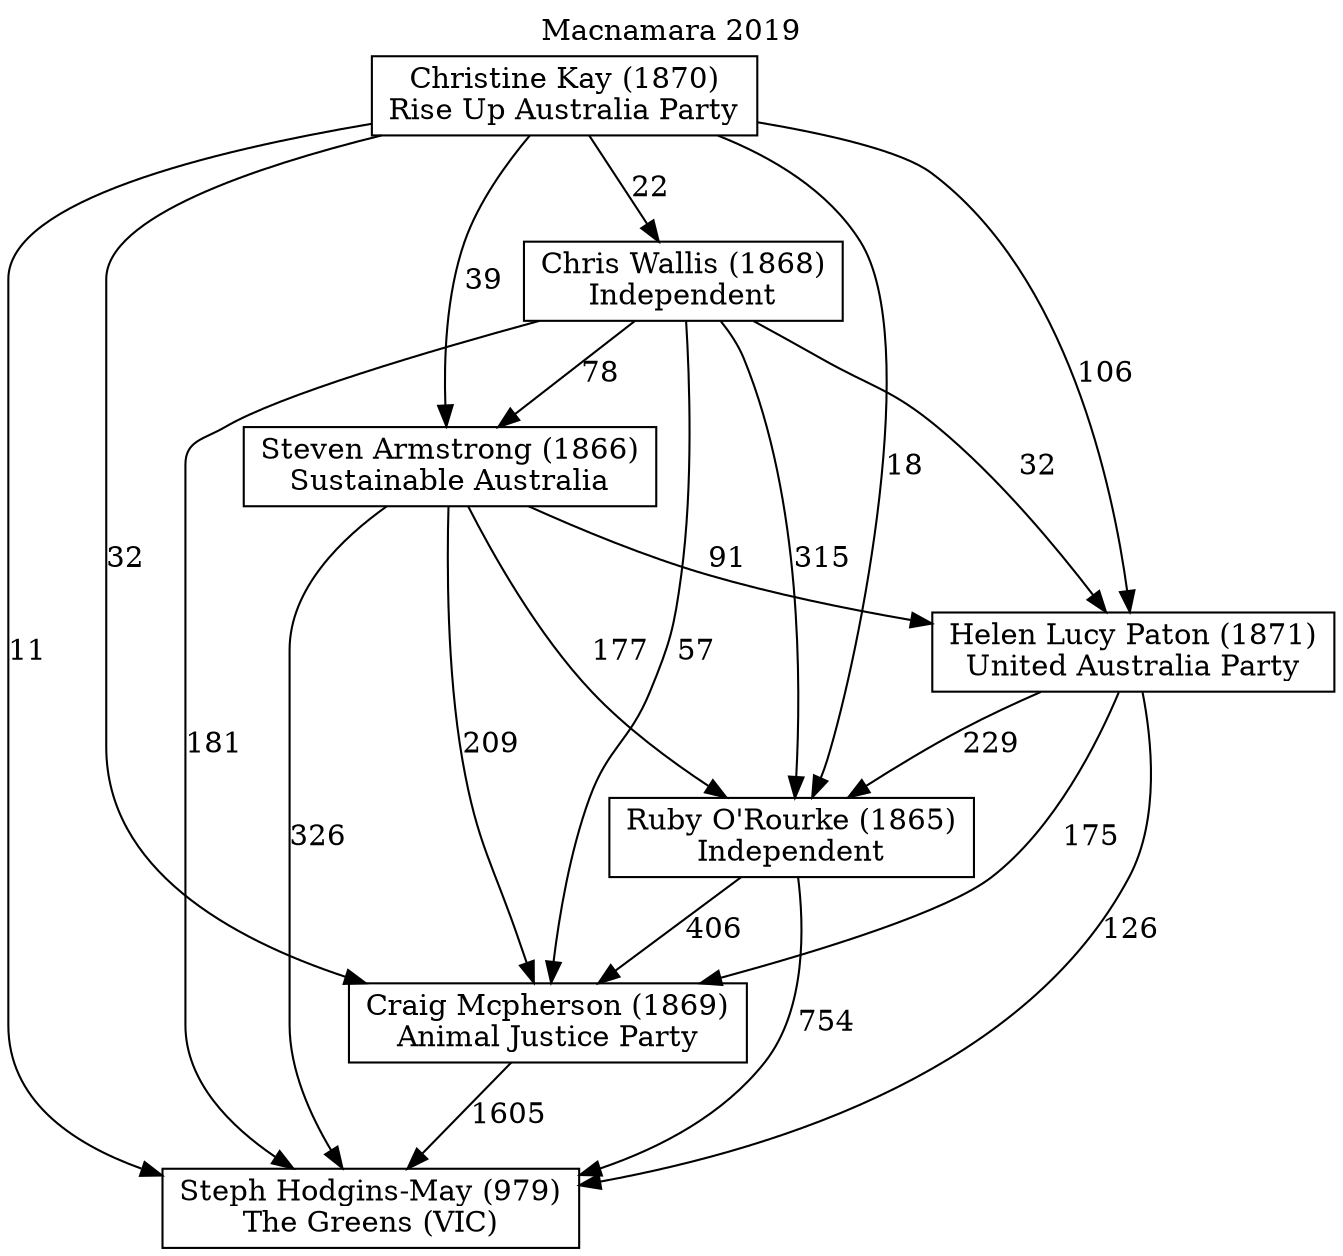 // House preference flow
digraph "Steph Hodgins-May (979)_Macnamara_2019" {
	graph [label="Macnamara 2019" labelloc=t mclimit=10]
	node [shape=box]
	"Chris Wallis (1868)" [label="Chris Wallis (1868)
Independent"]
	"Christine Kay (1870)" [label="Christine Kay (1870)
Rise Up Australia Party"]
	"Craig Mcpherson (1869)" [label="Craig Mcpherson (1869)
Animal Justice Party"]
	"Helen Lucy Paton (1871)" [label="Helen Lucy Paton (1871)
United Australia Party"]
	"Ruby O'Rourke (1865)" [label="Ruby O'Rourke (1865)
Independent"]
	"Steph Hodgins-May (979)" [label="Steph Hodgins-May (979)
The Greens (VIC)"]
	"Steven Armstrong (1866)" [label="Steven Armstrong (1866)
Sustainable Australia"]
	"Chris Wallis (1868)" -> "Craig Mcpherson (1869)" [label=57]
	"Chris Wallis (1868)" -> "Helen Lucy Paton (1871)" [label=32]
	"Chris Wallis (1868)" -> "Ruby O'Rourke (1865)" [label=315]
	"Chris Wallis (1868)" -> "Steph Hodgins-May (979)" [label=181]
	"Chris Wallis (1868)" -> "Steven Armstrong (1866)" [label=78]
	"Christine Kay (1870)" -> "Chris Wallis (1868)" [label=22]
	"Christine Kay (1870)" -> "Craig Mcpherson (1869)" [label=32]
	"Christine Kay (1870)" -> "Helen Lucy Paton (1871)" [label=106]
	"Christine Kay (1870)" -> "Ruby O'Rourke (1865)" [label=18]
	"Christine Kay (1870)" -> "Steph Hodgins-May (979)" [label=11]
	"Christine Kay (1870)" -> "Steven Armstrong (1866)" [label=39]
	"Craig Mcpherson (1869)" -> "Steph Hodgins-May (979)" [label=1605]
	"Helen Lucy Paton (1871)" -> "Craig Mcpherson (1869)" [label=175]
	"Helen Lucy Paton (1871)" -> "Ruby O'Rourke (1865)" [label=229]
	"Helen Lucy Paton (1871)" -> "Steph Hodgins-May (979)" [label=126]
	"Ruby O'Rourke (1865)" -> "Craig Mcpherson (1869)" [label=406]
	"Ruby O'Rourke (1865)" -> "Steph Hodgins-May (979)" [label=754]
	"Steven Armstrong (1866)" -> "Craig Mcpherson (1869)" [label=209]
	"Steven Armstrong (1866)" -> "Helen Lucy Paton (1871)" [label=91]
	"Steven Armstrong (1866)" -> "Ruby O'Rourke (1865)" [label=177]
	"Steven Armstrong (1866)" -> "Steph Hodgins-May (979)" [label=326]
}
